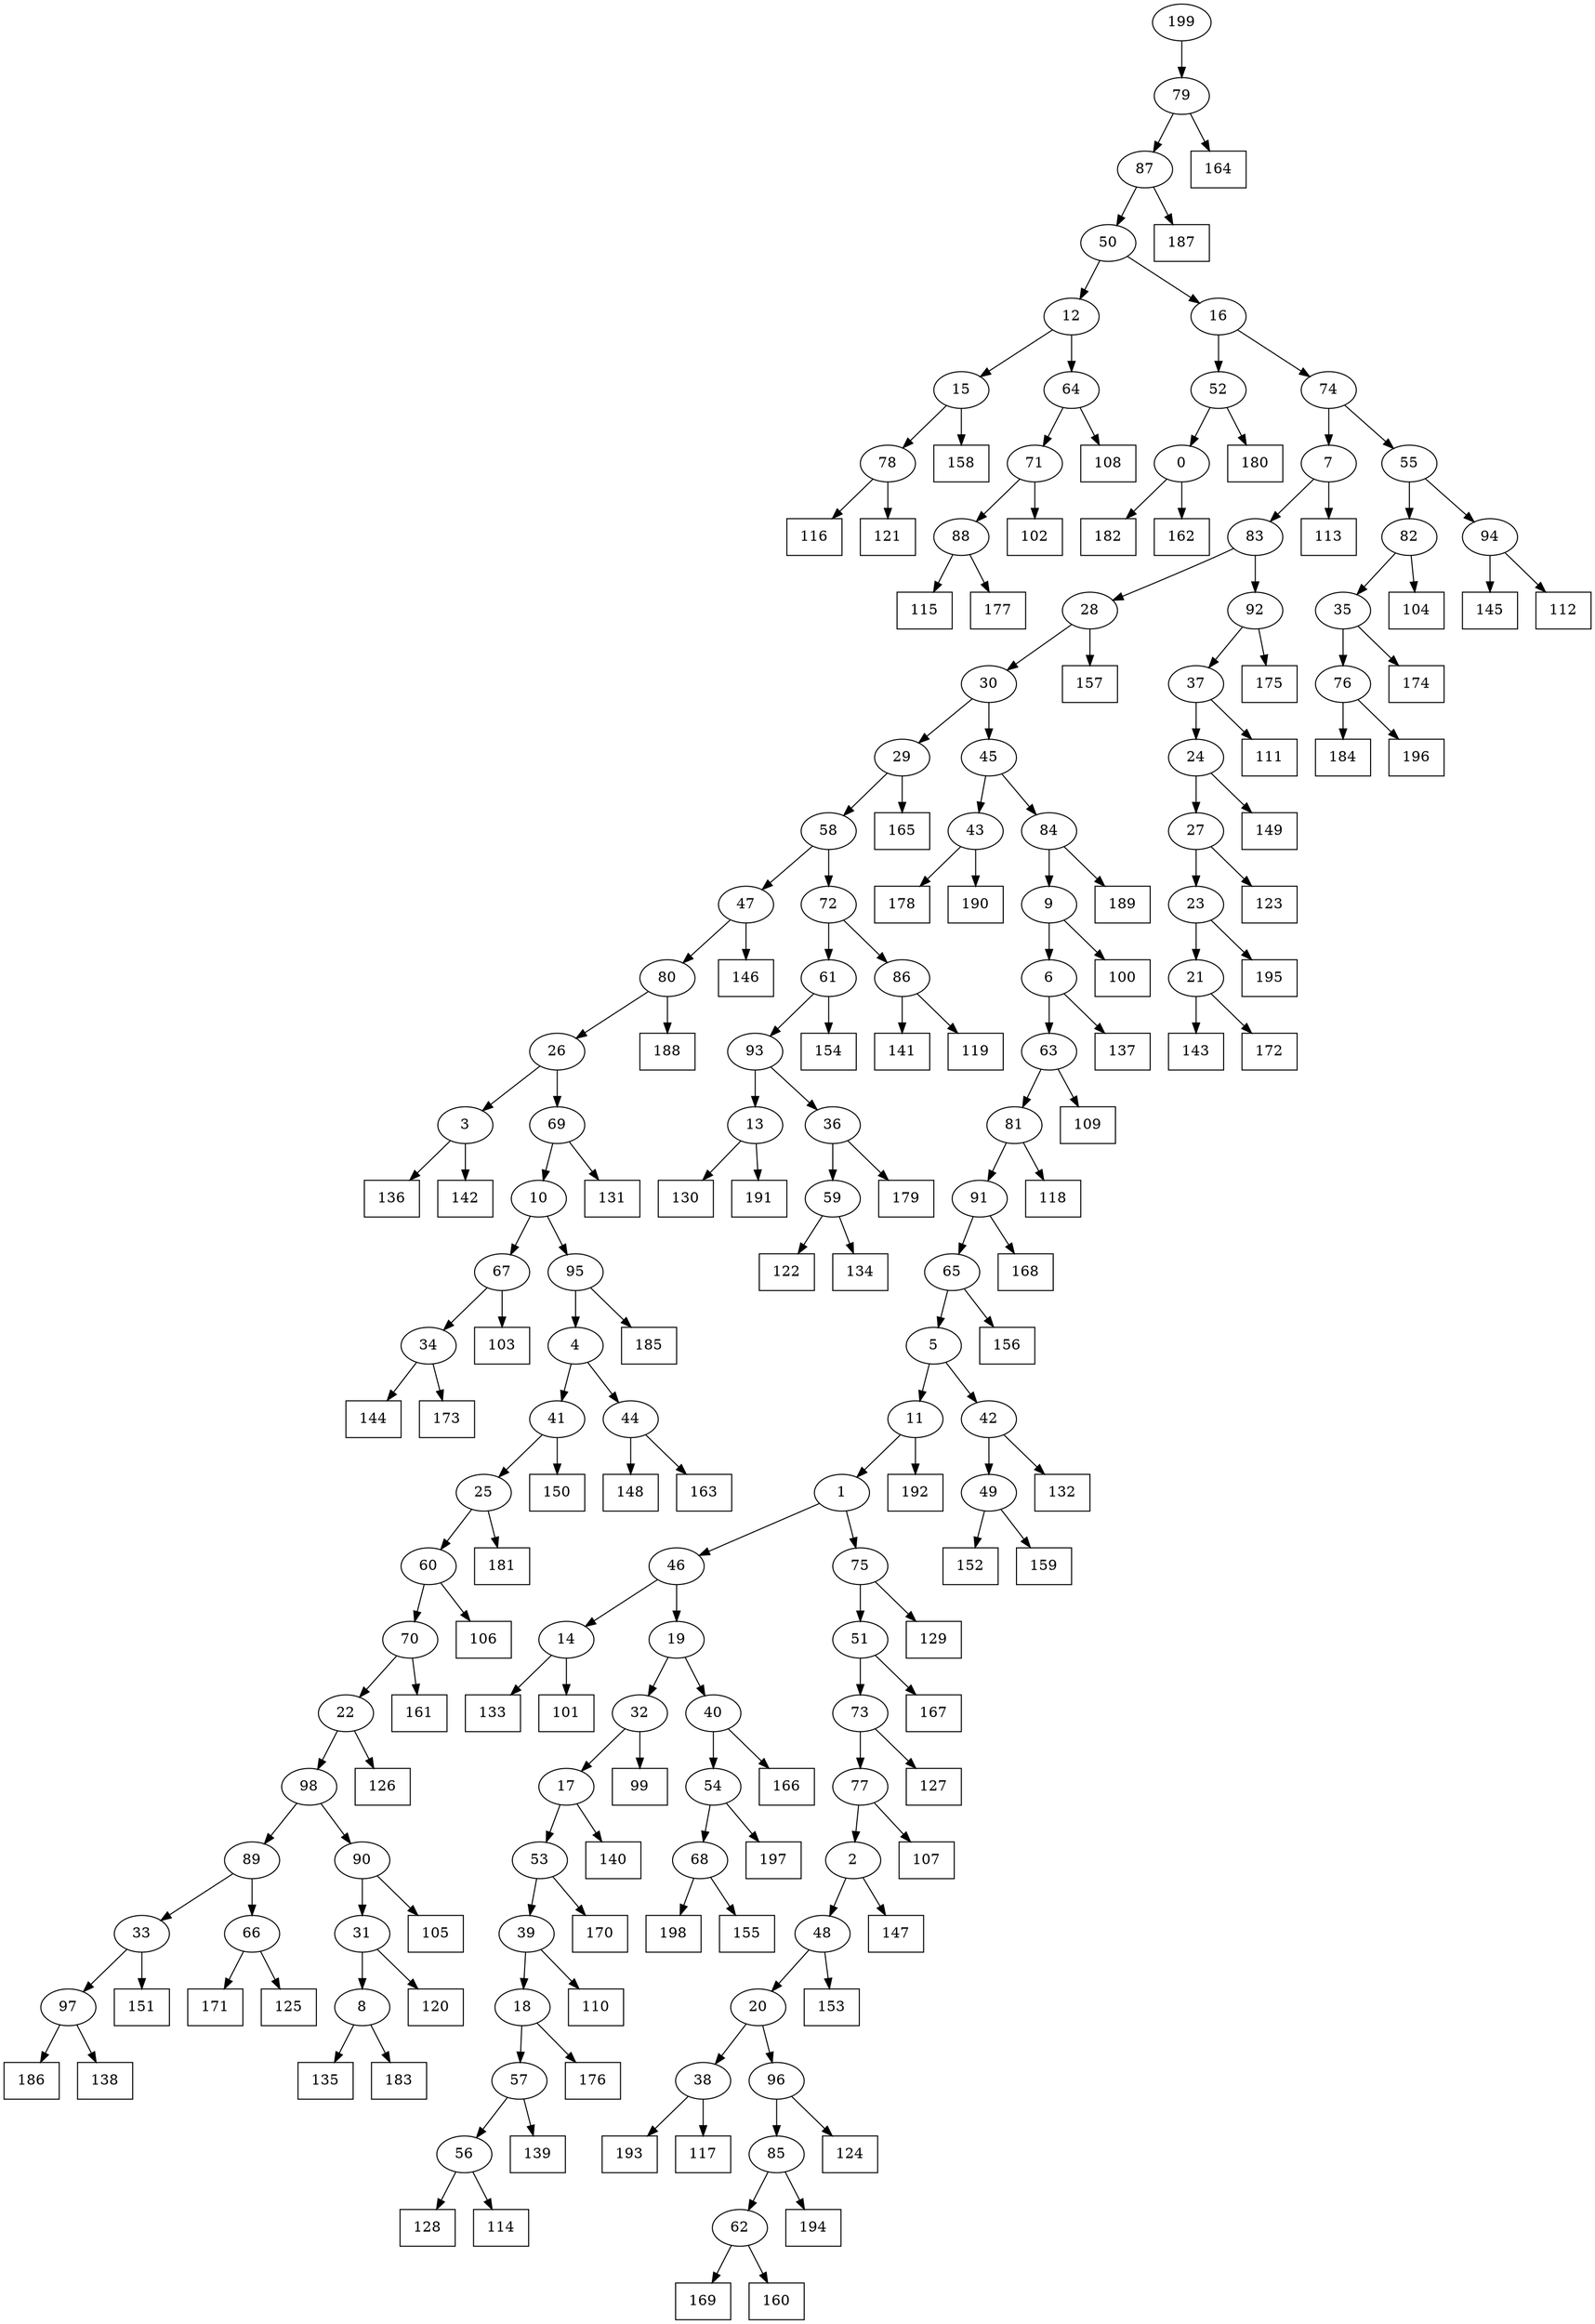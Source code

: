 digraph G {
0[label="0"];
1[label="1"];
2[label="2"];
3[label="3"];
4[label="4"];
5[label="5"];
6[label="6"];
7[label="7"];
8[label="8"];
9[label="9"];
10[label="10"];
11[label="11"];
12[label="12"];
13[label="13"];
14[label="14"];
15[label="15"];
16[label="16"];
17[label="17"];
18[label="18"];
19[label="19"];
20[label="20"];
21[label="21"];
22[label="22"];
23[label="23"];
24[label="24"];
25[label="25"];
26[label="26"];
27[label="27"];
28[label="28"];
29[label="29"];
30[label="30"];
31[label="31"];
32[label="32"];
33[label="33"];
34[label="34"];
35[label="35"];
36[label="36"];
37[label="37"];
38[label="38"];
39[label="39"];
40[label="40"];
41[label="41"];
42[label="42"];
43[label="43"];
44[label="44"];
45[label="45"];
46[label="46"];
47[label="47"];
48[label="48"];
49[label="49"];
50[label="50"];
51[label="51"];
52[label="52"];
53[label="53"];
54[label="54"];
55[label="55"];
56[label="56"];
57[label="57"];
58[label="58"];
59[label="59"];
60[label="60"];
61[label="61"];
62[label="62"];
63[label="63"];
64[label="64"];
65[label="65"];
66[label="66"];
67[label="67"];
68[label="68"];
69[label="69"];
70[label="70"];
71[label="71"];
72[label="72"];
73[label="73"];
74[label="74"];
75[label="75"];
76[label="76"];
77[label="77"];
78[label="78"];
79[label="79"];
80[label="80"];
81[label="81"];
82[label="82"];
83[label="83"];
84[label="84"];
85[label="85"];
86[label="86"];
87[label="87"];
88[label="88"];
89[label="89"];
90[label="90"];
91[label="91"];
92[label="92"];
93[label="93"];
94[label="94"];
95[label="95"];
96[label="96"];
97[label="97"];
98[label="98"];
99[shape=box,label="171"];
100[shape=box,label="150"];
101[shape=box,label="157"];
102[shape=box,label="104"];
103[shape=box,label="146"];
104[shape=box,label="149"];
105[shape=box,label="115"];
106[shape=box,label="109"];
107[shape=box,label="198"];
108[shape=box,label="131"];
109[shape=box,label="145"];
110[shape=box,label="148"];
111[shape=box,label="186"];
112[shape=box,label="128"];
113[shape=box,label="161"];
114[shape=box,label="193"];
115[shape=box,label="126"];
116[shape=box,label="182"];
117[shape=box,label="175"];
118[shape=box,label="164"];
119[shape=box,label="129"];
120[shape=box,label="127"];
121[shape=box,label="152"];
122[shape=box,label="105"];
123[shape=box,label="113"];
124[shape=box,label="163"];
125[shape=box,label="137"];
126[shape=box,label="187"];
127[shape=box,label="132"];
128[shape=box,label="116"];
129[shape=box,label="179"];
130[shape=box,label="110"];
131[shape=box,label="100"];
132[shape=box,label="188"];
133[shape=box,label="162"];
134[shape=box,label="174"];
135[shape=box,label="107"];
136[shape=box,label="180"];
137[shape=box,label="144"];
138[shape=box,label="112"];
139[shape=box,label="173"];
140[shape=box,label="125"];
141[shape=box,label="143"];
142[shape=box,label="189"];
143[shape=box,label="153"];
144[shape=box,label="184"];
145[shape=box,label="120"];
146[shape=box,label="123"];
147[shape=box,label="167"];
148[shape=box,label="195"];
149[shape=box,label="138"];
150[shape=box,label="133"];
151[shape=box,label="151"];
152[shape=box,label="136"];
153[shape=box,label="194"];
154[shape=box,label="103"];
155[shape=box,label="118"];
156[shape=box,label="122"];
157[shape=box,label="176"];
158[shape=box,label="135"];
159[shape=box,label="99"];
160[shape=box,label="147"];
161[shape=box,label="130"];
162[shape=box,label="154"];
163[shape=box,label="165"];
164[shape=box,label="197"];
165[shape=box,label="106"];
166[shape=box,label="169"];
167[shape=box,label="160"];
168[shape=box,label="168"];
169[shape=box,label="158"];
170[shape=box,label="196"];
171[shape=box,label="155"];
172[shape=box,label="101"];
173[shape=box,label="191"];
174[shape=box,label="178"];
175[shape=box,label="177"];
176[shape=box,label="156"];
177[shape=box,label="134"];
178[shape=box,label="185"];
179[shape=box,label="121"];
180[shape=box,label="183"];
181[shape=box,label="190"];
182[shape=box,label="140"];
183[shape=box,label="142"];
184[shape=box,label="159"];
185[shape=box,label="124"];
186[shape=box,label="139"];
187[shape=box,label="111"];
188[shape=box,label="102"];
189[shape=box,label="114"];
190[shape=box,label="172"];
191[shape=box,label="166"];
192[shape=box,label="192"];
193[shape=box,label="108"];
194[shape=box,label="117"];
195[shape=box,label="181"];
196[shape=box,label="141"];
197[shape=box,label="170"];
198[shape=box,label="119"];
199[label="199"];
47->103 ;
27->146 ;
14->172 ;
49->184 ;
56->112 ;
24->27 ;
18->57 ;
13->173 ;
31->145 ;
1->75 ;
49->121 ;
32->17 ;
84->142 ;
92->117 ;
68->171 ;
21->141 ;
90->31 ;
6->125 ;
70->113 ;
98->90 ;
64->193 ;
61->162 ;
22->98 ;
17->182 ;
21->190 ;
77->135 ;
23->21 ;
86->198 ;
95->178 ;
9->131 ;
1->46 ;
48->143 ;
0->116 ;
76->144 ;
19->32 ;
32->159 ;
3->152 ;
85->62 ;
62->167 ;
13->161 ;
61->93 ;
35->134 ;
34->139 ;
33->151 ;
82->102 ;
34->137 ;
75->119 ;
65->176 ;
54->68 ;
68->107 ;
33->97 ;
97->149 ;
42->49 ;
71->188 ;
17->53 ;
41->100 ;
82->35 ;
35->76 ;
73->120 ;
96->185 ;
39->130 ;
12->15 ;
8->158 ;
199->79 ;
79->118 ;
80->132 ;
41->25 ;
53->197 ;
97->111 ;
59->177 ;
83->28 ;
28->101 ;
4->41 ;
85->153 ;
96->85 ;
36->59 ;
59->156 ;
27->23 ;
23->148 ;
45->84 ;
62->166 ;
53->39 ;
39->18 ;
12->64 ;
81->155 ;
89->66 ;
66->140 ;
38->114 ;
80->26 ;
51->73 ;
52->0 ;
0->133 ;
51->147 ;
2->160 ;
94->109 ;
50->16 ;
88->175 ;
78->128 ;
11->1 ;
43->174 ;
37->187 ;
36->129 ;
6->63 ;
63->81 ;
29->163 ;
26->3 ;
3->183 ;
30->29 ;
7->83 ;
83->92 ;
45->43 ;
43->181 ;
56->189 ;
19->40 ;
40->191 ;
20->96 ;
22->115 ;
98->89 ;
89->33 ;
14->150 ;
15->169 ;
46->14 ;
92->37 ;
40->54 ;
54->164 ;
5->11 ;
11->192 ;
46->19 ;
42->127 ;
75->51 ;
38->194 ;
57->186 ;
76->170 ;
94->138 ;
66->99 ;
69->10 ;
95->4 ;
84->9 ;
9->6 ;
67->154 ;
25->60 ;
60->165 ;
91->168 ;
58->47 ;
44->124 ;
60->70 ;
70->22 ;
79->87 ;
87->126 ;
10->95 ;
29->58 ;
47->80 ;
86->196 ;
93->13 ;
58->72 ;
71->88 ;
88->105 ;
55->94 ;
74->7 ;
7->123 ;
87->50 ;
50->12 ;
72->86 ;
4->44 ;
44->110 ;
81->91 ;
73->77 ;
93->36 ;
16->52 ;
52->136 ;
63->106 ;
5->42 ;
30->45 ;
57->56 ;
26->69 ;
69->108 ;
90->122 ;
48->20 ;
20->38 ;
25->195 ;
37->24 ;
24->104 ;
72->61 ;
15->78 ;
78->179 ;
28->30 ;
77->2 ;
2->48 ;
10->67 ;
67->34 ;
18->157 ;
31->8 ;
8->180 ;
64->71 ;
91->65 ;
65->5 ;
55->82 ;
16->74 ;
74->55 ;
}

